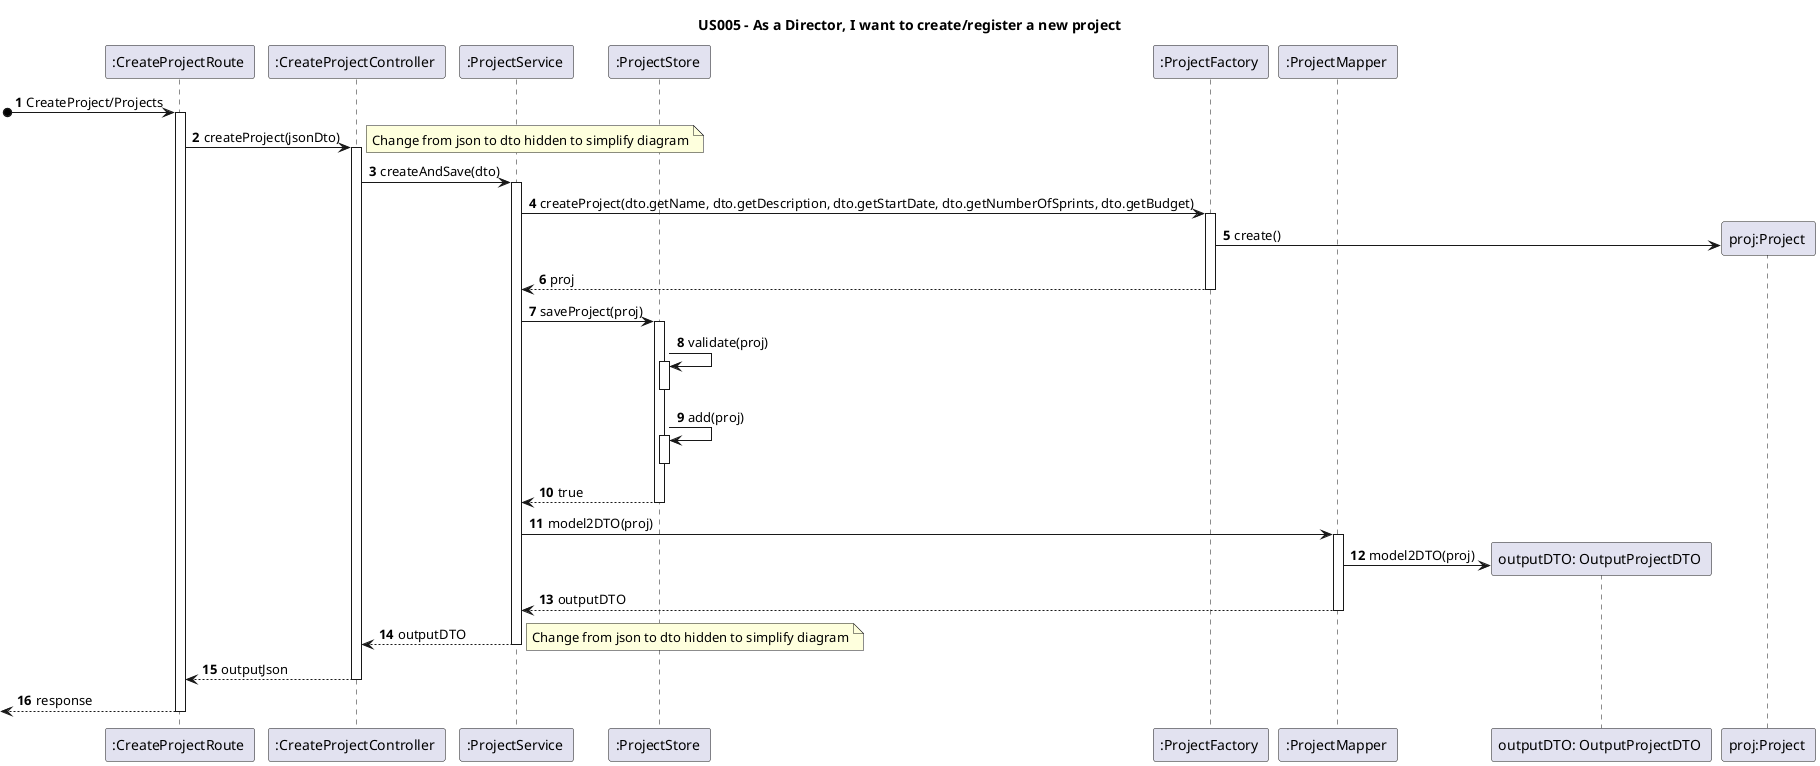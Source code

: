 @startuml
'https://plantuml.com/class-diagram

title US005 - As a Director, I want to create/register a new project

autoactivate on
autonumber


participant ":CreateProjectRoute " as route
participant ":CreateProjectController " as controller
participant ":ProjectService " as service
participant ":ProjectStore " as store
participant ":ProjectFactory " as factory
participant ":ProjectMapper " as mapper
participant "outputDTO: OutputProjectDTO " as dto
participant "proj:Project " as project


[o->  route: CreateProject/Projects
route -> controller: createProject(jsonDto)

note right
Change from json to dto hidden to simplify diagram
end note

controller -> service: createAndSave(dto)
service -> factory: createProject(dto.getName, dto.getDescription, dto.getStartDate, dto.getNumberOfSprints, dto.getBudget)

factory -> project**: create()

factory --> service: proj

service -> store: saveProject(proj)
store -> store: validate(proj)
deactivate store
store -> store: add(proj)
deactivate store

store --> service: true

service -> mapper: model2DTO(proj)

mapper -> dto**: model2DTO(proj)

mapper --> service: outputDTO

service --> controller: outputDTO

note right
Change from json to dto hidden to simplify diagram
end note

controller --> route: outputJson

[<-- route: response

@enduml

